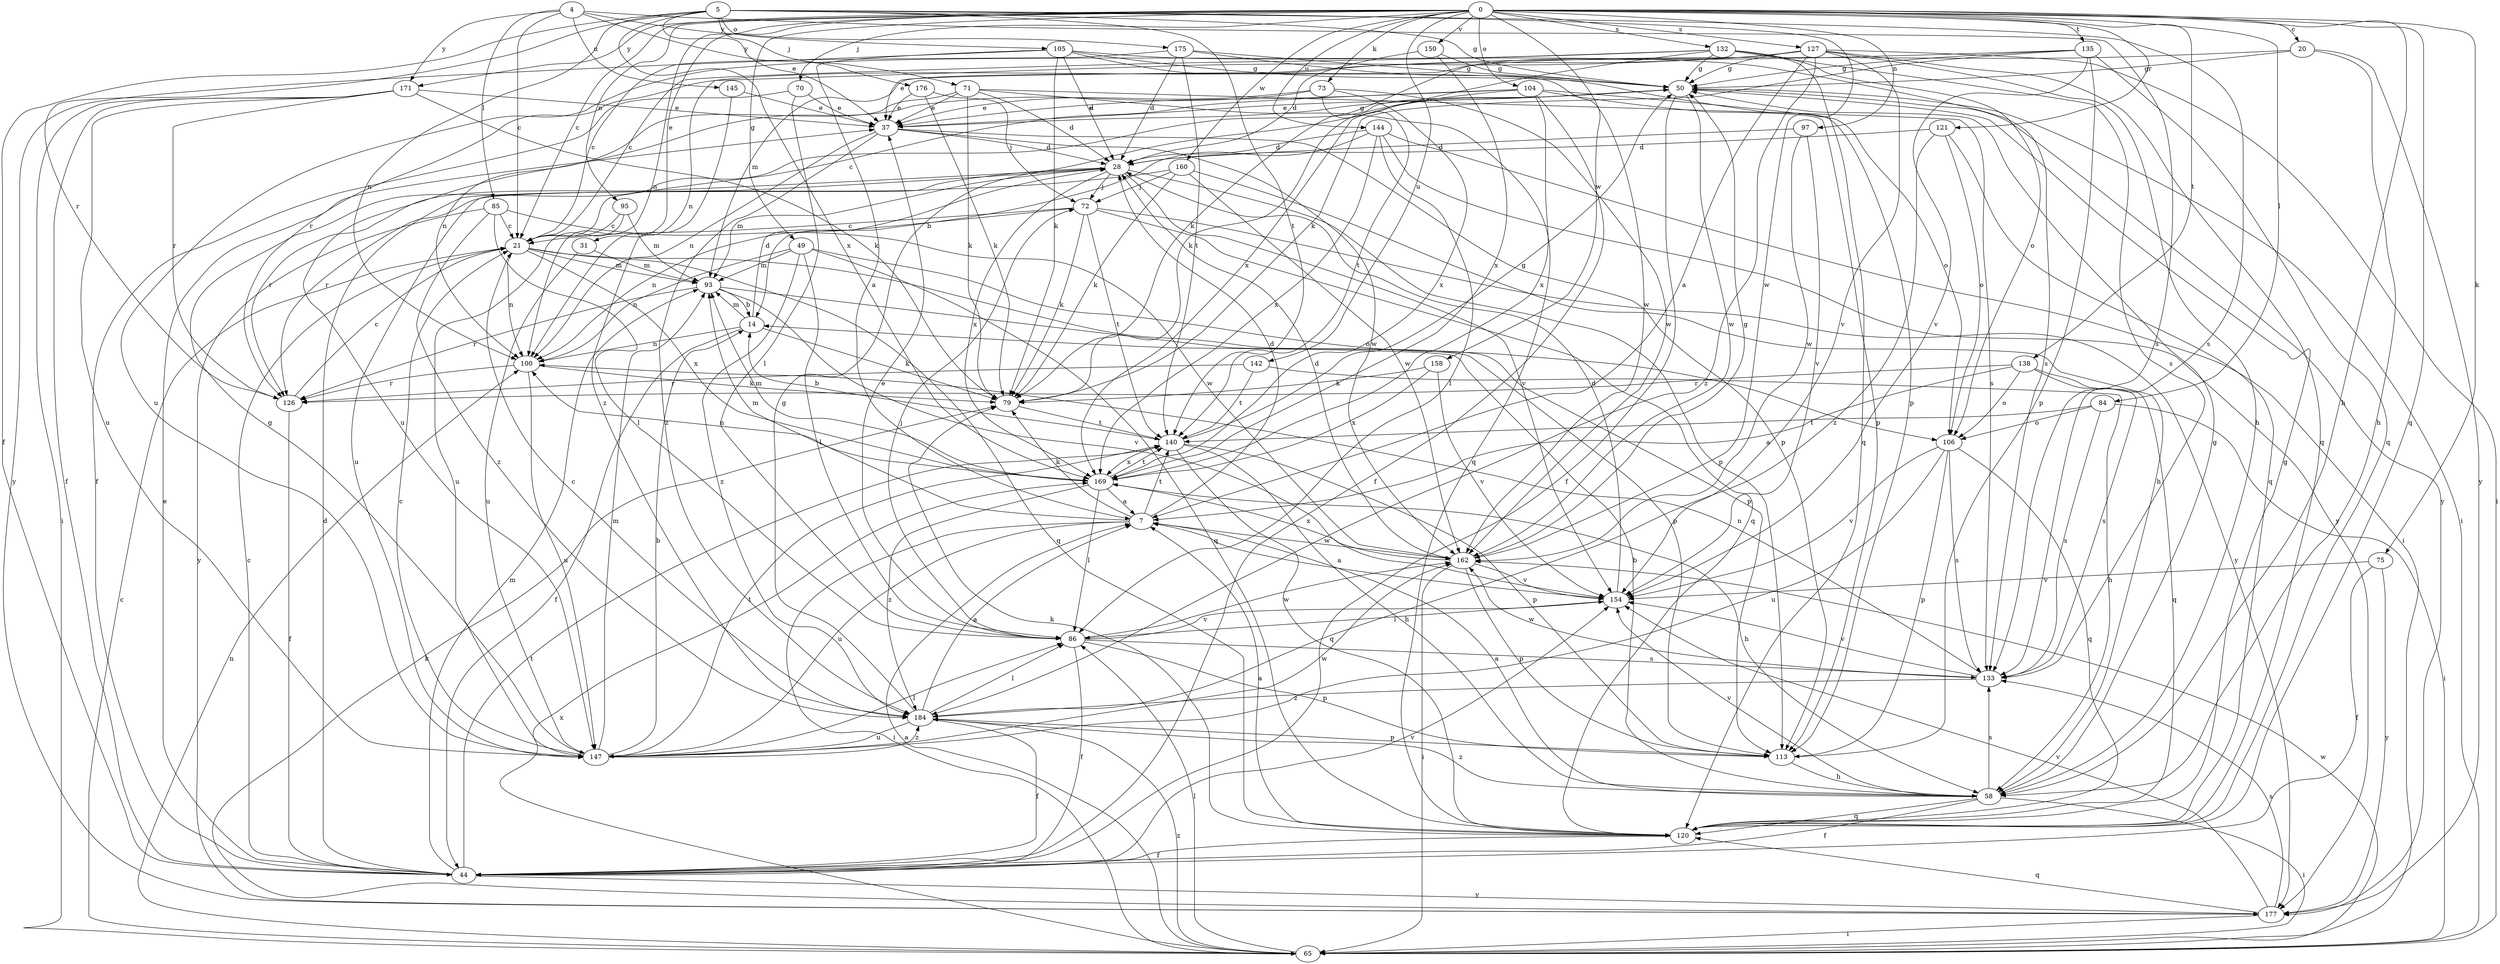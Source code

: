 strict digraph  {
0;
4;
5;
7;
14;
20;
21;
28;
31;
37;
44;
49;
50;
58;
65;
70;
71;
72;
73;
75;
79;
84;
85;
86;
93;
95;
97;
100;
104;
105;
106;
113;
120;
121;
126;
127;
132;
133;
135;
138;
140;
142;
144;
145;
147;
150;
154;
158;
160;
162;
169;
171;
175;
176;
177;
184;
0 -> 20  [label=c];
0 -> 21  [label=c];
0 -> 31  [label=e];
0 -> 49  [label=g];
0 -> 58  [label=h];
0 -> 70  [label=j];
0 -> 73  [label=k];
0 -> 75  [label=k];
0 -> 84  [label=l];
0 -> 95  [label=n];
0 -> 97  [label=n];
0 -> 100  [label=n];
0 -> 104  [label=o];
0 -> 120  [label=q];
0 -> 121  [label=r];
0 -> 127  [label=s];
0 -> 132  [label=s];
0 -> 135  [label=t];
0 -> 138  [label=t];
0 -> 142  [label=u];
0 -> 144  [label=u];
0 -> 150  [label=v];
0 -> 158  [label=w];
0 -> 160  [label=w];
0 -> 171  [label=y];
4 -> 21  [label=c];
4 -> 85  [label=l];
4 -> 133  [label=s];
4 -> 145  [label=u];
4 -> 171  [label=y];
4 -> 175  [label=y];
4 -> 176  [label=y];
5 -> 37  [label=e];
5 -> 44  [label=f];
5 -> 50  [label=g];
5 -> 71  [label=j];
5 -> 100  [label=n];
5 -> 105  [label=o];
5 -> 126  [label=r];
5 -> 133  [label=s];
5 -> 140  [label=t];
5 -> 162  [label=w];
5 -> 169  [label=x];
7 -> 28  [label=d];
7 -> 65  [label=i];
7 -> 79  [label=k];
7 -> 93  [label=m];
7 -> 140  [label=t];
7 -> 147  [label=u];
7 -> 162  [label=w];
14 -> 28  [label=d];
14 -> 44  [label=f];
14 -> 79  [label=k];
14 -> 93  [label=m];
14 -> 100  [label=n];
20 -> 50  [label=g];
20 -> 58  [label=h];
20 -> 93  [label=m];
20 -> 177  [label=y];
21 -> 93  [label=m];
21 -> 100  [label=n];
21 -> 113  [label=p];
21 -> 120  [label=q];
21 -> 169  [label=x];
28 -> 72  [label=j];
28 -> 93  [label=m];
28 -> 113  [label=p];
28 -> 126  [label=r];
28 -> 147  [label=u];
28 -> 154  [label=v];
28 -> 169  [label=x];
31 -> 93  [label=m];
31 -> 147  [label=u];
37 -> 28  [label=d];
37 -> 50  [label=g];
37 -> 100  [label=n];
37 -> 113  [label=p];
37 -> 162  [label=w];
37 -> 184  [label=z];
44 -> 21  [label=c];
44 -> 28  [label=d];
44 -> 37  [label=e];
44 -> 93  [label=m];
44 -> 140  [label=t];
44 -> 154  [label=v];
44 -> 177  [label=y];
49 -> 86  [label=l];
49 -> 93  [label=m];
49 -> 100  [label=n];
49 -> 106  [label=o];
49 -> 120  [label=q];
49 -> 184  [label=z];
50 -> 37  [label=e];
50 -> 44  [label=f];
50 -> 65  [label=i];
50 -> 162  [label=w];
50 -> 177  [label=y];
58 -> 7  [label=a];
58 -> 14  [label=b];
58 -> 44  [label=f];
58 -> 50  [label=g];
58 -> 65  [label=i];
58 -> 120  [label=q];
58 -> 133  [label=s];
58 -> 154  [label=v];
58 -> 184  [label=z];
65 -> 7  [label=a];
65 -> 21  [label=c];
65 -> 86  [label=l];
65 -> 100  [label=n];
65 -> 162  [label=w];
65 -> 169  [label=x];
65 -> 184  [label=z];
70 -> 37  [label=e];
70 -> 44  [label=f];
70 -> 86  [label=l];
71 -> 28  [label=d];
71 -> 37  [label=e];
71 -> 79  [label=k];
71 -> 100  [label=n];
71 -> 120  [label=q];
71 -> 133  [label=s];
72 -> 21  [label=c];
72 -> 79  [label=k];
72 -> 100  [label=n];
72 -> 120  [label=q];
72 -> 140  [label=t];
72 -> 177  [label=y];
73 -> 37  [label=e];
73 -> 140  [label=t];
73 -> 147  [label=u];
73 -> 162  [label=w];
73 -> 169  [label=x];
75 -> 44  [label=f];
75 -> 154  [label=v];
75 -> 177  [label=y];
79 -> 140  [label=t];
84 -> 65  [label=i];
84 -> 106  [label=o];
84 -> 133  [label=s];
84 -> 140  [label=t];
85 -> 21  [label=c];
85 -> 86  [label=l];
85 -> 162  [label=w];
85 -> 177  [label=y];
85 -> 184  [label=z];
86 -> 37  [label=e];
86 -> 44  [label=f];
86 -> 72  [label=j];
86 -> 113  [label=p];
86 -> 133  [label=s];
86 -> 154  [label=v];
86 -> 162  [label=w];
93 -> 14  [label=b];
93 -> 113  [label=p];
93 -> 126  [label=r];
93 -> 154  [label=v];
95 -> 21  [label=c];
95 -> 93  [label=m];
95 -> 147  [label=u];
97 -> 28  [label=d];
97 -> 154  [label=v];
97 -> 162  [label=w];
100 -> 79  [label=k];
100 -> 126  [label=r];
100 -> 147  [label=u];
104 -> 21  [label=c];
104 -> 37  [label=e];
104 -> 44  [label=f];
104 -> 79  [label=k];
104 -> 106  [label=o];
104 -> 113  [label=p];
104 -> 169  [label=x];
105 -> 7  [label=a];
105 -> 28  [label=d];
105 -> 50  [label=g];
105 -> 79  [label=k];
105 -> 133  [label=s];
105 -> 162  [label=w];
105 -> 177  [label=y];
106 -> 113  [label=p];
106 -> 120  [label=q];
106 -> 133  [label=s];
106 -> 147  [label=u];
106 -> 154  [label=v];
113 -> 58  [label=h];
120 -> 7  [label=a];
120 -> 44  [label=f];
120 -> 50  [label=g];
120 -> 79  [label=k];
121 -> 28  [label=d];
121 -> 106  [label=o];
121 -> 120  [label=q];
121 -> 184  [label=z];
126 -> 21  [label=c];
126 -> 44  [label=f];
127 -> 7  [label=a];
127 -> 37  [label=e];
127 -> 50  [label=g];
127 -> 58  [label=h];
127 -> 65  [label=i];
127 -> 79  [label=k];
127 -> 100  [label=n];
127 -> 120  [label=q];
127 -> 154  [label=v];
127 -> 184  [label=z];
132 -> 21  [label=c];
132 -> 50  [label=g];
132 -> 106  [label=o];
132 -> 120  [label=q];
132 -> 133  [label=s];
132 -> 147  [label=u];
132 -> 169  [label=x];
133 -> 100  [label=n];
133 -> 154  [label=v];
133 -> 162  [label=w];
133 -> 184  [label=z];
135 -> 50  [label=g];
135 -> 79  [label=k];
135 -> 113  [label=p];
135 -> 120  [label=q];
135 -> 126  [label=r];
135 -> 154  [label=v];
138 -> 7  [label=a];
138 -> 106  [label=o];
138 -> 120  [label=q];
138 -> 126  [label=r];
138 -> 133  [label=s];
140 -> 14  [label=b];
140 -> 50  [label=g];
140 -> 58  [label=h];
140 -> 113  [label=p];
140 -> 120  [label=q];
140 -> 169  [label=x];
142 -> 58  [label=h];
142 -> 126  [label=r];
142 -> 140  [label=t];
144 -> 14  [label=b];
144 -> 28  [label=d];
144 -> 65  [label=i];
144 -> 86  [label=l];
144 -> 169  [label=x];
144 -> 177  [label=y];
145 -> 37  [label=e];
145 -> 184  [label=z];
147 -> 14  [label=b];
147 -> 21  [label=c];
147 -> 50  [label=g];
147 -> 86  [label=l];
147 -> 93  [label=m];
147 -> 140  [label=t];
147 -> 162  [label=w];
147 -> 184  [label=z];
150 -> 28  [label=d];
150 -> 50  [label=g];
150 -> 169  [label=x];
154 -> 7  [label=a];
154 -> 28  [label=d];
154 -> 86  [label=l];
158 -> 79  [label=k];
158 -> 154  [label=v];
158 -> 169  [label=x];
160 -> 58  [label=h];
160 -> 72  [label=j];
160 -> 79  [label=k];
160 -> 126  [label=r];
160 -> 162  [label=w];
162 -> 28  [label=d];
162 -> 50  [label=g];
162 -> 65  [label=i];
162 -> 113  [label=p];
162 -> 154  [label=v];
162 -> 169  [label=x];
169 -> 7  [label=a];
169 -> 58  [label=h];
169 -> 86  [label=l];
169 -> 93  [label=m];
169 -> 100  [label=n];
169 -> 140  [label=t];
169 -> 184  [label=z];
171 -> 37  [label=e];
171 -> 44  [label=f];
171 -> 65  [label=i];
171 -> 79  [label=k];
171 -> 126  [label=r];
171 -> 147  [label=u];
175 -> 21  [label=c];
175 -> 28  [label=d];
175 -> 50  [label=g];
175 -> 113  [label=p];
175 -> 140  [label=t];
176 -> 37  [label=e];
176 -> 72  [label=j];
176 -> 79  [label=k];
177 -> 65  [label=i];
177 -> 79  [label=k];
177 -> 120  [label=q];
177 -> 133  [label=s];
177 -> 154  [label=v];
184 -> 7  [label=a];
184 -> 21  [label=c];
184 -> 44  [label=f];
184 -> 50  [label=g];
184 -> 86  [label=l];
184 -> 113  [label=p];
184 -> 147  [label=u];
}
